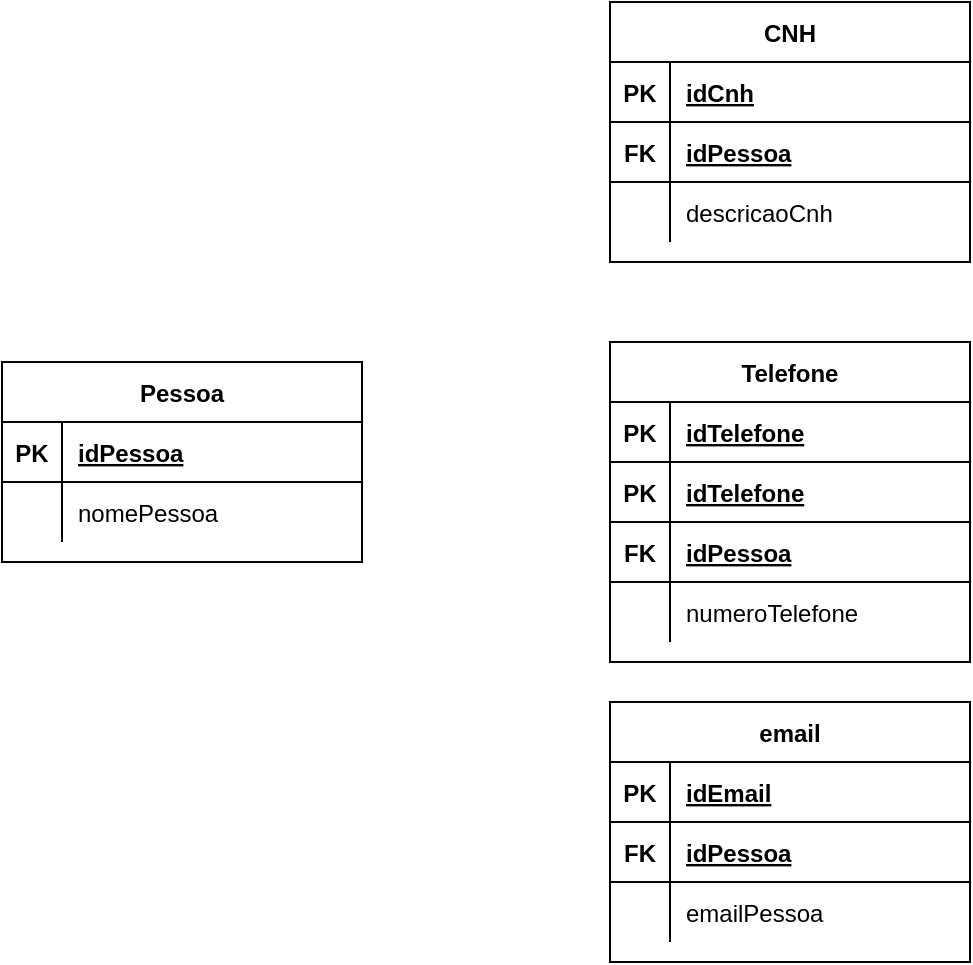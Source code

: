 <mxfile version="15.2.7" type="device"><diagram id="7h-zwXkwTjzPJox4xNzA" name="Page-1"><mxGraphModel dx="1038" dy="579" grid="1" gridSize="10" guides="1" tooltips="1" connect="1" arrows="1" fold="1" page="1" pageScale="1" pageWidth="827" pageHeight="1169" math="0" shadow="0"><root><mxCell id="0"/><mxCell id="1" parent="0"/><mxCell id="Q9MzJ0dM52eOCX8Ki-u2-1" value="Pessoa" style="shape=table;startSize=30;container=1;collapsible=1;childLayout=tableLayout;fixedRows=1;rowLines=0;fontStyle=1;align=center;resizeLast=1;" vertex="1" parent="1"><mxGeometry x="20" y="200" width="180" height="100" as="geometry"/></mxCell><mxCell id="Q9MzJ0dM52eOCX8Ki-u2-2" value="" style="shape=partialRectangle;collapsible=0;dropTarget=0;pointerEvents=0;fillColor=none;top=0;left=0;bottom=1;right=0;points=[[0,0.5],[1,0.5]];portConstraint=eastwest;" vertex="1" parent="Q9MzJ0dM52eOCX8Ki-u2-1"><mxGeometry y="30" width="180" height="30" as="geometry"/></mxCell><mxCell id="Q9MzJ0dM52eOCX8Ki-u2-3" value="PK" style="shape=partialRectangle;connectable=0;fillColor=none;top=0;left=0;bottom=0;right=0;fontStyle=1;overflow=hidden;" vertex="1" parent="Q9MzJ0dM52eOCX8Ki-u2-2"><mxGeometry width="30" height="30" as="geometry"/></mxCell><mxCell id="Q9MzJ0dM52eOCX8Ki-u2-4" value="idPessoa" style="shape=partialRectangle;connectable=0;fillColor=none;top=0;left=0;bottom=0;right=0;align=left;spacingLeft=6;fontStyle=5;overflow=hidden;" vertex="1" parent="Q9MzJ0dM52eOCX8Ki-u2-2"><mxGeometry x="30" width="150" height="30" as="geometry"/></mxCell><mxCell id="Q9MzJ0dM52eOCX8Ki-u2-5" value="" style="shape=partialRectangle;collapsible=0;dropTarget=0;pointerEvents=0;fillColor=none;top=0;left=0;bottom=0;right=0;points=[[0,0.5],[1,0.5]];portConstraint=eastwest;" vertex="1" parent="Q9MzJ0dM52eOCX8Ki-u2-1"><mxGeometry y="60" width="180" height="30" as="geometry"/></mxCell><mxCell id="Q9MzJ0dM52eOCX8Ki-u2-6" value="" style="shape=partialRectangle;connectable=0;fillColor=none;top=0;left=0;bottom=0;right=0;editable=1;overflow=hidden;" vertex="1" parent="Q9MzJ0dM52eOCX8Ki-u2-5"><mxGeometry width="30" height="30" as="geometry"/></mxCell><mxCell id="Q9MzJ0dM52eOCX8Ki-u2-7" value="nomePessoa" style="shape=partialRectangle;connectable=0;fillColor=none;top=0;left=0;bottom=0;right=0;align=left;spacingLeft=6;overflow=hidden;" vertex="1" parent="Q9MzJ0dM52eOCX8Ki-u2-5"><mxGeometry x="30" width="150" height="30" as="geometry"/></mxCell><mxCell id="Q9MzJ0dM52eOCX8Ki-u2-14" value="CNH" style="shape=table;startSize=30;container=1;collapsible=1;childLayout=tableLayout;fixedRows=1;rowLines=0;fontStyle=1;align=center;resizeLast=1;" vertex="1" parent="1"><mxGeometry x="324" y="20" width="180" height="130" as="geometry"/></mxCell><mxCell id="Q9MzJ0dM52eOCX8Ki-u2-15" value="" style="shape=partialRectangle;collapsible=0;dropTarget=0;pointerEvents=0;fillColor=none;top=0;left=0;bottom=1;right=0;points=[[0,0.5],[1,0.5]];portConstraint=eastwest;" vertex="1" parent="Q9MzJ0dM52eOCX8Ki-u2-14"><mxGeometry y="30" width="180" height="30" as="geometry"/></mxCell><mxCell id="Q9MzJ0dM52eOCX8Ki-u2-16" value="PK" style="shape=partialRectangle;connectable=0;fillColor=none;top=0;left=0;bottom=0;right=0;fontStyle=1;overflow=hidden;" vertex="1" parent="Q9MzJ0dM52eOCX8Ki-u2-15"><mxGeometry width="30" height="30" as="geometry"/></mxCell><mxCell id="Q9MzJ0dM52eOCX8Ki-u2-17" value="idCnh" style="shape=partialRectangle;connectable=0;fillColor=none;top=0;left=0;bottom=0;right=0;align=left;spacingLeft=6;fontStyle=5;overflow=hidden;" vertex="1" parent="Q9MzJ0dM52eOCX8Ki-u2-15"><mxGeometry x="30" width="150" height="30" as="geometry"/></mxCell><mxCell id="Q9MzJ0dM52eOCX8Ki-u2-62" style="shape=partialRectangle;collapsible=0;dropTarget=0;pointerEvents=0;fillColor=none;top=0;left=0;bottom=1;right=0;points=[[0,0.5],[1,0.5]];portConstraint=eastwest;" vertex="1" parent="Q9MzJ0dM52eOCX8Ki-u2-14"><mxGeometry y="60" width="180" height="30" as="geometry"/></mxCell><mxCell id="Q9MzJ0dM52eOCX8Ki-u2-63" value="FK" style="shape=partialRectangle;connectable=0;fillColor=none;top=0;left=0;bottom=0;right=0;fontStyle=1;overflow=hidden;" vertex="1" parent="Q9MzJ0dM52eOCX8Ki-u2-62"><mxGeometry width="30" height="30" as="geometry"/></mxCell><mxCell id="Q9MzJ0dM52eOCX8Ki-u2-64" value="idPessoa" style="shape=partialRectangle;connectable=0;fillColor=none;top=0;left=0;bottom=0;right=0;align=left;spacingLeft=6;fontStyle=5;overflow=hidden;" vertex="1" parent="Q9MzJ0dM52eOCX8Ki-u2-62"><mxGeometry x="30" width="150" height="30" as="geometry"/></mxCell><mxCell id="Q9MzJ0dM52eOCX8Ki-u2-18" value="" style="shape=partialRectangle;collapsible=0;dropTarget=0;pointerEvents=0;fillColor=none;top=0;left=0;bottom=0;right=0;points=[[0,0.5],[1,0.5]];portConstraint=eastwest;" vertex="1" parent="Q9MzJ0dM52eOCX8Ki-u2-14"><mxGeometry y="90" width="180" height="30" as="geometry"/></mxCell><mxCell id="Q9MzJ0dM52eOCX8Ki-u2-19" value="" style="shape=partialRectangle;connectable=0;fillColor=none;top=0;left=0;bottom=0;right=0;editable=1;overflow=hidden;" vertex="1" parent="Q9MzJ0dM52eOCX8Ki-u2-18"><mxGeometry width="30" height="30" as="geometry"/></mxCell><mxCell id="Q9MzJ0dM52eOCX8Ki-u2-20" value="descricaoCnh" style="shape=partialRectangle;connectable=0;fillColor=none;top=0;left=0;bottom=0;right=0;align=left;spacingLeft=6;overflow=hidden;" vertex="1" parent="Q9MzJ0dM52eOCX8Ki-u2-18"><mxGeometry x="30" width="150" height="30" as="geometry"/></mxCell><mxCell id="Q9MzJ0dM52eOCX8Ki-u2-27" value="email" style="shape=table;startSize=30;container=1;collapsible=1;childLayout=tableLayout;fixedRows=1;rowLines=0;fontStyle=1;align=center;resizeLast=1;" vertex="1" parent="1"><mxGeometry x="324" y="370" width="180" height="130" as="geometry"/></mxCell><mxCell id="Q9MzJ0dM52eOCX8Ki-u2-28" value="" style="shape=partialRectangle;collapsible=0;dropTarget=0;pointerEvents=0;fillColor=none;top=0;left=0;bottom=1;right=0;points=[[0,0.5],[1,0.5]];portConstraint=eastwest;" vertex="1" parent="Q9MzJ0dM52eOCX8Ki-u2-27"><mxGeometry y="30" width="180" height="30" as="geometry"/></mxCell><mxCell id="Q9MzJ0dM52eOCX8Ki-u2-29" value="PK" style="shape=partialRectangle;connectable=0;fillColor=none;top=0;left=0;bottom=0;right=0;fontStyle=1;overflow=hidden;" vertex="1" parent="Q9MzJ0dM52eOCX8Ki-u2-28"><mxGeometry width="30" height="30" as="geometry"/></mxCell><mxCell id="Q9MzJ0dM52eOCX8Ki-u2-30" value="idEmail" style="shape=partialRectangle;connectable=0;fillColor=none;top=0;left=0;bottom=0;right=0;align=left;spacingLeft=6;fontStyle=5;overflow=hidden;" vertex="1" parent="Q9MzJ0dM52eOCX8Ki-u2-28"><mxGeometry x="30" width="150" height="30" as="geometry"/></mxCell><mxCell id="Q9MzJ0dM52eOCX8Ki-u2-56" style="shape=partialRectangle;collapsible=0;dropTarget=0;pointerEvents=0;fillColor=none;top=0;left=0;bottom=1;right=0;points=[[0,0.5],[1,0.5]];portConstraint=eastwest;" vertex="1" parent="Q9MzJ0dM52eOCX8Ki-u2-27"><mxGeometry y="60" width="180" height="30" as="geometry"/></mxCell><mxCell id="Q9MzJ0dM52eOCX8Ki-u2-57" value="FK" style="shape=partialRectangle;connectable=0;fillColor=none;top=0;left=0;bottom=0;right=0;fontStyle=1;overflow=hidden;" vertex="1" parent="Q9MzJ0dM52eOCX8Ki-u2-56"><mxGeometry width="30" height="30" as="geometry"/></mxCell><mxCell id="Q9MzJ0dM52eOCX8Ki-u2-58" value="idPessoa" style="shape=partialRectangle;connectable=0;fillColor=none;top=0;left=0;bottom=0;right=0;align=left;spacingLeft=6;fontStyle=5;overflow=hidden;" vertex="1" parent="Q9MzJ0dM52eOCX8Ki-u2-56"><mxGeometry x="30" width="150" height="30" as="geometry"/></mxCell><mxCell id="Q9MzJ0dM52eOCX8Ki-u2-31" value="" style="shape=partialRectangle;collapsible=0;dropTarget=0;pointerEvents=0;fillColor=none;top=0;left=0;bottom=0;right=0;points=[[0,0.5],[1,0.5]];portConstraint=eastwest;" vertex="1" parent="Q9MzJ0dM52eOCX8Ki-u2-27"><mxGeometry y="90" width="180" height="30" as="geometry"/></mxCell><mxCell id="Q9MzJ0dM52eOCX8Ki-u2-32" value="" style="shape=partialRectangle;connectable=0;fillColor=none;top=0;left=0;bottom=0;right=0;editable=1;overflow=hidden;" vertex="1" parent="Q9MzJ0dM52eOCX8Ki-u2-31"><mxGeometry width="30" height="30" as="geometry"/></mxCell><mxCell id="Q9MzJ0dM52eOCX8Ki-u2-33" value="emailPessoa" style="shape=partialRectangle;connectable=0;fillColor=none;top=0;left=0;bottom=0;right=0;align=left;spacingLeft=6;overflow=hidden;" vertex="1" parent="Q9MzJ0dM52eOCX8Ki-u2-31"><mxGeometry x="30" width="150" height="30" as="geometry"/></mxCell><mxCell id="Q9MzJ0dM52eOCX8Ki-u2-40" value="Telefone" style="shape=table;startSize=30;container=1;collapsible=1;childLayout=tableLayout;fixedRows=1;rowLines=0;fontStyle=1;align=center;resizeLast=1;swimlaneFillColor=default;" vertex="1" parent="1"><mxGeometry x="324" y="190" width="180" height="160" as="geometry"/></mxCell><mxCell id="Q9MzJ0dM52eOCX8Ki-u2-66" value="" style="shape=partialRectangle;collapsible=0;dropTarget=0;pointerEvents=0;fillColor=none;top=0;left=0;bottom=1;right=0;points=[[0,0.5],[1,0.5]];portConstraint=eastwest;" vertex="1" parent="Q9MzJ0dM52eOCX8Ki-u2-40"><mxGeometry y="30" width="180" height="30" as="geometry"/></mxCell><mxCell id="Q9MzJ0dM52eOCX8Ki-u2-67" value="PK" style="shape=partialRectangle;connectable=0;fillColor=none;top=0;left=0;bottom=0;right=0;fontStyle=1;overflow=hidden;" vertex="1" parent="Q9MzJ0dM52eOCX8Ki-u2-66"><mxGeometry width="30" height="30" as="geometry"/></mxCell><mxCell id="Q9MzJ0dM52eOCX8Ki-u2-68" value="idTelefone" style="shape=partialRectangle;connectable=0;fillColor=none;top=0;left=0;bottom=0;right=0;align=left;spacingLeft=6;fontStyle=5;overflow=hidden;" vertex="1" parent="Q9MzJ0dM52eOCX8Ki-u2-66"><mxGeometry x="30" width="150" height="30" as="geometry"/></mxCell><mxCell id="Q9MzJ0dM52eOCX8Ki-u2-41" value="" style="shape=partialRectangle;collapsible=0;dropTarget=0;pointerEvents=0;fillColor=none;top=0;left=0;bottom=1;right=0;points=[[0,0.5],[1,0.5]];portConstraint=eastwest;" vertex="1" parent="Q9MzJ0dM52eOCX8Ki-u2-40"><mxGeometry y="60" width="180" height="30" as="geometry"/></mxCell><mxCell id="Q9MzJ0dM52eOCX8Ki-u2-42" value="PK" style="shape=partialRectangle;connectable=0;fillColor=none;top=0;left=0;bottom=0;right=0;fontStyle=1;overflow=hidden;" vertex="1" parent="Q9MzJ0dM52eOCX8Ki-u2-41"><mxGeometry width="30" height="30" as="geometry"/></mxCell><mxCell id="Q9MzJ0dM52eOCX8Ki-u2-43" value="idTelefone" style="shape=partialRectangle;connectable=0;fillColor=none;top=0;left=0;bottom=0;right=0;align=left;spacingLeft=6;fontStyle=5;overflow=hidden;" vertex="1" parent="Q9MzJ0dM52eOCX8Ki-u2-41"><mxGeometry x="30" width="150" height="30" as="geometry"/></mxCell><mxCell id="Q9MzJ0dM52eOCX8Ki-u2-59" style="shape=partialRectangle;collapsible=0;dropTarget=0;pointerEvents=0;fillColor=none;top=0;left=0;bottom=1;right=0;points=[[0,0.5],[1,0.5]];portConstraint=eastwest;" vertex="1" parent="Q9MzJ0dM52eOCX8Ki-u2-40"><mxGeometry y="90" width="180" height="30" as="geometry"/></mxCell><mxCell id="Q9MzJ0dM52eOCX8Ki-u2-60" value="FK" style="shape=partialRectangle;connectable=0;fillColor=none;top=0;left=0;bottom=0;right=0;fontStyle=1;overflow=hidden;" vertex="1" parent="Q9MzJ0dM52eOCX8Ki-u2-59"><mxGeometry width="30" height="30" as="geometry"/></mxCell><mxCell id="Q9MzJ0dM52eOCX8Ki-u2-61" value="idPessoa" style="shape=partialRectangle;connectable=0;fillColor=none;top=0;left=0;bottom=0;right=0;align=left;spacingLeft=6;fontStyle=5;overflow=hidden;" vertex="1" parent="Q9MzJ0dM52eOCX8Ki-u2-59"><mxGeometry x="30" width="150" height="30" as="geometry"/></mxCell><mxCell id="Q9MzJ0dM52eOCX8Ki-u2-44" value="" style="shape=partialRectangle;collapsible=0;dropTarget=0;pointerEvents=0;fillColor=none;top=0;left=0;bottom=0;right=0;points=[[0,0.5],[1,0.5]];portConstraint=eastwest;" vertex="1" parent="Q9MzJ0dM52eOCX8Ki-u2-40"><mxGeometry y="120" width="180" height="30" as="geometry"/></mxCell><mxCell id="Q9MzJ0dM52eOCX8Ki-u2-45" value="" style="shape=partialRectangle;connectable=0;fillColor=none;top=0;left=0;bottom=0;right=0;editable=1;overflow=hidden;" vertex="1" parent="Q9MzJ0dM52eOCX8Ki-u2-44"><mxGeometry width="30" height="30" as="geometry"/></mxCell><mxCell id="Q9MzJ0dM52eOCX8Ki-u2-46" value="numeroTelefone" style="shape=partialRectangle;connectable=0;fillColor=none;top=0;left=0;bottom=0;right=0;align=left;spacingLeft=6;overflow=hidden;" vertex="1" parent="Q9MzJ0dM52eOCX8Ki-u2-44"><mxGeometry x="30" width="150" height="30" as="geometry"/></mxCell></root></mxGraphModel></diagram></mxfile>